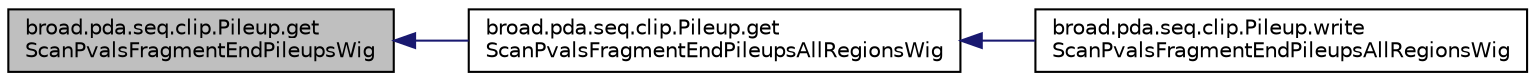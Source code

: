 digraph "broad.pda.seq.clip.Pileup.getScanPvalsFragmentEndPileupsWig"
{
  edge [fontname="Helvetica",fontsize="10",labelfontname="Helvetica",labelfontsize="10"];
  node [fontname="Helvetica",fontsize="10",shape=record];
  rankdir="LR";
  Node1 [label="broad.pda.seq.clip.Pileup.get\lScanPvalsFragmentEndPileupsWig",height=0.2,width=0.4,color="black", fillcolor="grey75", style="filled" fontcolor="black"];
  Node1 -> Node2 [dir="back",color="midnightblue",fontsize="10",style="solid"];
  Node2 [label="broad.pda.seq.clip.Pileup.get\lScanPvalsFragmentEndPileupsAllRegionsWig",height=0.2,width=0.4,color="black", fillcolor="white", style="filled",URL="$classbroad_1_1pda_1_1seq_1_1clip_1_1_pileup.html#ae5bf54f9ea963c4d704bb7f2dd98c0ee"];
  Node2 -> Node3 [dir="back",color="midnightblue",fontsize="10",style="solid"];
  Node3 [label="broad.pda.seq.clip.Pileup.write\lScanPvalsFragmentEndPileupsAllRegionsWig",height=0.2,width=0.4,color="black", fillcolor="white", style="filled",URL="$classbroad_1_1pda_1_1seq_1_1clip_1_1_pileup.html#ac4e8a5dd5705c5e479d1ed70e1d1852f"];
}
